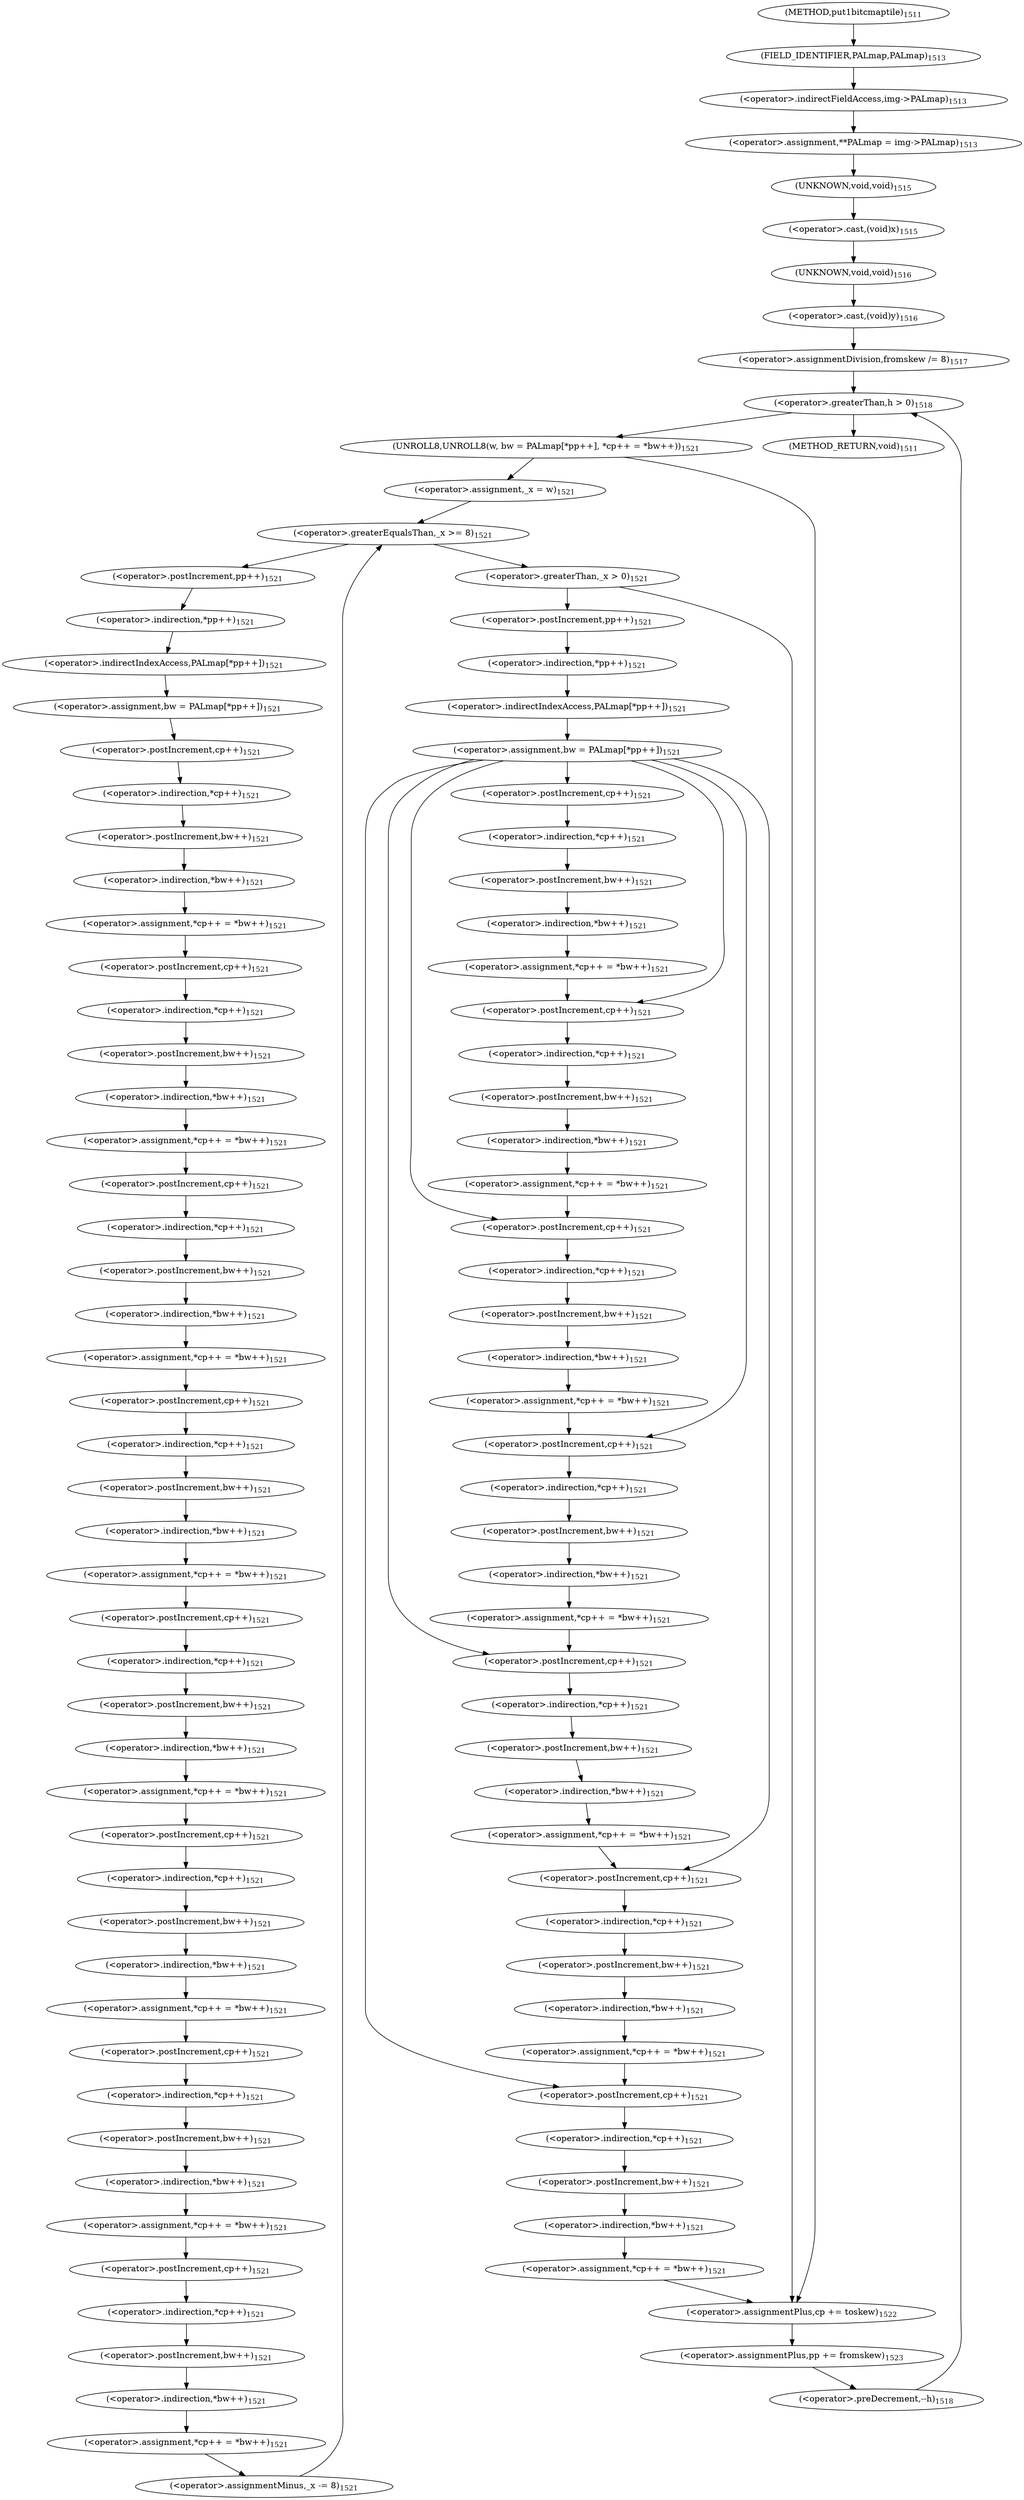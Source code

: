 digraph "put1bitcmaptile" {  
"49644" [label = <(&lt;operator&gt;.assignment,**PALmap = img-&gt;PALmap)<SUB>1513</SUB>> ]
"49649" [label = <(&lt;operator&gt;.cast,(void)x)<SUB>1515</SUB>> ]
"49652" [label = <(&lt;operator&gt;.cast,(void)y)<SUB>1516</SUB>> ]
"49655" [label = <(&lt;operator&gt;.assignmentDivision,fromskew /= 8)<SUB>1517</SUB>> ]
"49646" [label = <(&lt;operator&gt;.indirectFieldAccess,img-&gt;PALmap)<SUB>1513</SUB>> ]
"49650" [label = <(UNKNOWN,void,void)<SUB>1515</SUB>> ]
"49653" [label = <(UNKNOWN,void,void)<SUB>1516</SUB>> ]
"49660" [label = <(&lt;operator&gt;.greaterThan,h &gt; 0)<SUB>1518</SUB>> ]
"49663" [label = <(&lt;operator&gt;.preDecrement,--h)<SUB>1518</SUB>> ]
"49648" [label = <(FIELD_IDENTIFIER,PALmap,PALmap)<SUB>1513</SUB>> ]
"49667" [label = <(UNROLL8,UNROLL8(w, bw = PALmap[*pp++], *cp++ = *bw++))<SUB>1521</SUB>> ]
"49825" [label = <(&lt;operator&gt;.assignmentPlus,cp += toskew)<SUB>1522</SUB>> ]
"49828" [label = <(&lt;operator&gt;.assignmentPlus,pp += fromskew)<SUB>1523</SUB>> ]
"49677" [label = <(&lt;operator&gt;.greaterEqualsThan,_x &gt;= 8)<SUB>1521</SUB>> ]
"49680" [label = <(&lt;operator&gt;.assignmentMinus,_x -= 8)<SUB>1521</SUB>> ]
"49748" [label = <(&lt;operator&gt;.greaterThan,_x &gt; 0)<SUB>1521</SUB>> ]
"49674" [label = <(&lt;operator&gt;.assignment,_x = w)<SUB>1521</SUB>> ]
"49684" [label = <(&lt;operator&gt;.assignment,bw = PALmap[*pp++])<SUB>1521</SUB>> ]
"49691" [label = <(&lt;operator&gt;.assignment,*cp++ = *bw++)<SUB>1521</SUB>> ]
"49698" [label = <(&lt;operator&gt;.assignment,*cp++ = *bw++)<SUB>1521</SUB>> ]
"49705" [label = <(&lt;operator&gt;.assignment,*cp++ = *bw++)<SUB>1521</SUB>> ]
"49712" [label = <(&lt;operator&gt;.assignment,*cp++ = *bw++)<SUB>1521</SUB>> ]
"49719" [label = <(&lt;operator&gt;.assignment,*cp++ = *bw++)<SUB>1521</SUB>> ]
"49726" [label = <(&lt;operator&gt;.assignment,*cp++ = *bw++)<SUB>1521</SUB>> ]
"49733" [label = <(&lt;operator&gt;.assignment,*cp++ = *bw++)<SUB>1521</SUB>> ]
"49740" [label = <(&lt;operator&gt;.assignment,*cp++ = *bw++)<SUB>1521</SUB>> ]
"49752" [label = <(&lt;operator&gt;.assignment,bw = PALmap[*pp++])<SUB>1521</SUB>> ]
"49686" [label = <(&lt;operator&gt;.indirectIndexAccess,PALmap[*pp++])<SUB>1521</SUB>> ]
"49692" [label = <(&lt;operator&gt;.indirection,*cp++)<SUB>1521</SUB>> ]
"49695" [label = <(&lt;operator&gt;.indirection,*bw++)<SUB>1521</SUB>> ]
"49699" [label = <(&lt;operator&gt;.indirection,*cp++)<SUB>1521</SUB>> ]
"49702" [label = <(&lt;operator&gt;.indirection,*bw++)<SUB>1521</SUB>> ]
"49706" [label = <(&lt;operator&gt;.indirection,*cp++)<SUB>1521</SUB>> ]
"49709" [label = <(&lt;operator&gt;.indirection,*bw++)<SUB>1521</SUB>> ]
"49713" [label = <(&lt;operator&gt;.indirection,*cp++)<SUB>1521</SUB>> ]
"49716" [label = <(&lt;operator&gt;.indirection,*bw++)<SUB>1521</SUB>> ]
"49720" [label = <(&lt;operator&gt;.indirection,*cp++)<SUB>1521</SUB>> ]
"49723" [label = <(&lt;operator&gt;.indirection,*bw++)<SUB>1521</SUB>> ]
"49727" [label = <(&lt;operator&gt;.indirection,*cp++)<SUB>1521</SUB>> ]
"49730" [label = <(&lt;operator&gt;.indirection,*bw++)<SUB>1521</SUB>> ]
"49734" [label = <(&lt;operator&gt;.indirection,*cp++)<SUB>1521</SUB>> ]
"49737" [label = <(&lt;operator&gt;.indirection,*bw++)<SUB>1521</SUB>> ]
"49741" [label = <(&lt;operator&gt;.indirection,*cp++)<SUB>1521</SUB>> ]
"49744" [label = <(&lt;operator&gt;.indirection,*bw++)<SUB>1521</SUB>> ]
"49754" [label = <(&lt;operator&gt;.indirectIndexAccess,PALmap[*pp++])<SUB>1521</SUB>> ]
"49688" [label = <(&lt;operator&gt;.indirection,*pp++)<SUB>1521</SUB>> ]
"49693" [label = <(&lt;operator&gt;.postIncrement,cp++)<SUB>1521</SUB>> ]
"49696" [label = <(&lt;operator&gt;.postIncrement,bw++)<SUB>1521</SUB>> ]
"49700" [label = <(&lt;operator&gt;.postIncrement,cp++)<SUB>1521</SUB>> ]
"49703" [label = <(&lt;operator&gt;.postIncrement,bw++)<SUB>1521</SUB>> ]
"49707" [label = <(&lt;operator&gt;.postIncrement,cp++)<SUB>1521</SUB>> ]
"49710" [label = <(&lt;operator&gt;.postIncrement,bw++)<SUB>1521</SUB>> ]
"49714" [label = <(&lt;operator&gt;.postIncrement,cp++)<SUB>1521</SUB>> ]
"49717" [label = <(&lt;operator&gt;.postIncrement,bw++)<SUB>1521</SUB>> ]
"49721" [label = <(&lt;operator&gt;.postIncrement,cp++)<SUB>1521</SUB>> ]
"49724" [label = <(&lt;operator&gt;.postIncrement,bw++)<SUB>1521</SUB>> ]
"49728" [label = <(&lt;operator&gt;.postIncrement,cp++)<SUB>1521</SUB>> ]
"49731" [label = <(&lt;operator&gt;.postIncrement,bw++)<SUB>1521</SUB>> ]
"49735" [label = <(&lt;operator&gt;.postIncrement,cp++)<SUB>1521</SUB>> ]
"49738" [label = <(&lt;operator&gt;.postIncrement,bw++)<SUB>1521</SUB>> ]
"49742" [label = <(&lt;operator&gt;.postIncrement,cp++)<SUB>1521</SUB>> ]
"49745" [label = <(&lt;operator&gt;.postIncrement,bw++)<SUB>1521</SUB>> ]
"49756" [label = <(&lt;operator&gt;.indirection,*pp++)<SUB>1521</SUB>> ]
"49764" [label = <(&lt;operator&gt;.assignment,*cp++ = *bw++)<SUB>1521</SUB>> ]
"49773" [label = <(&lt;operator&gt;.assignment,*cp++ = *bw++)<SUB>1521</SUB>> ]
"49782" [label = <(&lt;operator&gt;.assignment,*cp++ = *bw++)<SUB>1521</SUB>> ]
"49791" [label = <(&lt;operator&gt;.assignment,*cp++ = *bw++)<SUB>1521</SUB>> ]
"49800" [label = <(&lt;operator&gt;.assignment,*cp++ = *bw++)<SUB>1521</SUB>> ]
"49809" [label = <(&lt;operator&gt;.assignment,*cp++ = *bw++)<SUB>1521</SUB>> ]
"49818" [label = <(&lt;operator&gt;.assignment,*cp++ = *bw++)<SUB>1521</SUB>> ]
"49689" [label = <(&lt;operator&gt;.postIncrement,pp++)<SUB>1521</SUB>> ]
"49757" [label = <(&lt;operator&gt;.postIncrement,pp++)<SUB>1521</SUB>> ]
"49765" [label = <(&lt;operator&gt;.indirection,*cp++)<SUB>1521</SUB>> ]
"49768" [label = <(&lt;operator&gt;.indirection,*bw++)<SUB>1521</SUB>> ]
"49774" [label = <(&lt;operator&gt;.indirection,*cp++)<SUB>1521</SUB>> ]
"49777" [label = <(&lt;operator&gt;.indirection,*bw++)<SUB>1521</SUB>> ]
"49783" [label = <(&lt;operator&gt;.indirection,*cp++)<SUB>1521</SUB>> ]
"49786" [label = <(&lt;operator&gt;.indirection,*bw++)<SUB>1521</SUB>> ]
"49792" [label = <(&lt;operator&gt;.indirection,*cp++)<SUB>1521</SUB>> ]
"49795" [label = <(&lt;operator&gt;.indirection,*bw++)<SUB>1521</SUB>> ]
"49801" [label = <(&lt;operator&gt;.indirection,*cp++)<SUB>1521</SUB>> ]
"49804" [label = <(&lt;operator&gt;.indirection,*bw++)<SUB>1521</SUB>> ]
"49810" [label = <(&lt;operator&gt;.indirection,*cp++)<SUB>1521</SUB>> ]
"49813" [label = <(&lt;operator&gt;.indirection,*bw++)<SUB>1521</SUB>> ]
"49819" [label = <(&lt;operator&gt;.indirection,*cp++)<SUB>1521</SUB>> ]
"49822" [label = <(&lt;operator&gt;.indirection,*bw++)<SUB>1521</SUB>> ]
"49766" [label = <(&lt;operator&gt;.postIncrement,cp++)<SUB>1521</SUB>> ]
"49769" [label = <(&lt;operator&gt;.postIncrement,bw++)<SUB>1521</SUB>> ]
"49775" [label = <(&lt;operator&gt;.postIncrement,cp++)<SUB>1521</SUB>> ]
"49778" [label = <(&lt;operator&gt;.postIncrement,bw++)<SUB>1521</SUB>> ]
"49784" [label = <(&lt;operator&gt;.postIncrement,cp++)<SUB>1521</SUB>> ]
"49787" [label = <(&lt;operator&gt;.postIncrement,bw++)<SUB>1521</SUB>> ]
"49793" [label = <(&lt;operator&gt;.postIncrement,cp++)<SUB>1521</SUB>> ]
"49796" [label = <(&lt;operator&gt;.postIncrement,bw++)<SUB>1521</SUB>> ]
"49802" [label = <(&lt;operator&gt;.postIncrement,cp++)<SUB>1521</SUB>> ]
"49805" [label = <(&lt;operator&gt;.postIncrement,bw++)<SUB>1521</SUB>> ]
"49811" [label = <(&lt;operator&gt;.postIncrement,cp++)<SUB>1521</SUB>> ]
"49814" [label = <(&lt;operator&gt;.postIncrement,bw++)<SUB>1521</SUB>> ]
"49820" [label = <(&lt;operator&gt;.postIncrement,cp++)<SUB>1521</SUB>> ]
"49823" [label = <(&lt;operator&gt;.postIncrement,bw++)<SUB>1521</SUB>> ]
"49632" [label = <(METHOD,put1bitcmaptile)<SUB>1511</SUB>> ]
"49831" [label = <(METHOD_RETURN,void)<SUB>1511</SUB>> ]
  "49644" -> "49650" 
  "49649" -> "49653" 
  "49652" -> "49655" 
  "49655" -> "49660" 
  "49646" -> "49644" 
  "49650" -> "49649" 
  "49653" -> "49652" 
  "49660" -> "49831" 
  "49660" -> "49667" 
  "49663" -> "49660" 
  "49648" -> "49646" 
  "49667" -> "49674" 
  "49667" -> "49825" 
  "49825" -> "49828" 
  "49828" -> "49663" 
  "49677" -> "49689" 
  "49677" -> "49748" 
  "49680" -> "49677" 
  "49748" -> "49757" 
  "49748" -> "49825" 
  "49674" -> "49677" 
  "49684" -> "49693" 
  "49691" -> "49700" 
  "49698" -> "49707" 
  "49705" -> "49714" 
  "49712" -> "49721" 
  "49719" -> "49728" 
  "49726" -> "49735" 
  "49733" -> "49742" 
  "49740" -> "49680" 
  "49752" -> "49766" 
  "49752" -> "49775" 
  "49752" -> "49784" 
  "49752" -> "49793" 
  "49752" -> "49802" 
  "49752" -> "49811" 
  "49752" -> "49820" 
  "49686" -> "49684" 
  "49692" -> "49696" 
  "49695" -> "49691" 
  "49699" -> "49703" 
  "49702" -> "49698" 
  "49706" -> "49710" 
  "49709" -> "49705" 
  "49713" -> "49717" 
  "49716" -> "49712" 
  "49720" -> "49724" 
  "49723" -> "49719" 
  "49727" -> "49731" 
  "49730" -> "49726" 
  "49734" -> "49738" 
  "49737" -> "49733" 
  "49741" -> "49745" 
  "49744" -> "49740" 
  "49754" -> "49752" 
  "49688" -> "49686" 
  "49693" -> "49692" 
  "49696" -> "49695" 
  "49700" -> "49699" 
  "49703" -> "49702" 
  "49707" -> "49706" 
  "49710" -> "49709" 
  "49714" -> "49713" 
  "49717" -> "49716" 
  "49721" -> "49720" 
  "49724" -> "49723" 
  "49728" -> "49727" 
  "49731" -> "49730" 
  "49735" -> "49734" 
  "49738" -> "49737" 
  "49742" -> "49741" 
  "49745" -> "49744" 
  "49756" -> "49754" 
  "49764" -> "49775" 
  "49773" -> "49784" 
  "49782" -> "49793" 
  "49791" -> "49802" 
  "49800" -> "49811" 
  "49809" -> "49820" 
  "49818" -> "49825" 
  "49689" -> "49688" 
  "49757" -> "49756" 
  "49765" -> "49769" 
  "49768" -> "49764" 
  "49774" -> "49778" 
  "49777" -> "49773" 
  "49783" -> "49787" 
  "49786" -> "49782" 
  "49792" -> "49796" 
  "49795" -> "49791" 
  "49801" -> "49805" 
  "49804" -> "49800" 
  "49810" -> "49814" 
  "49813" -> "49809" 
  "49819" -> "49823" 
  "49822" -> "49818" 
  "49766" -> "49765" 
  "49769" -> "49768" 
  "49775" -> "49774" 
  "49778" -> "49777" 
  "49784" -> "49783" 
  "49787" -> "49786" 
  "49793" -> "49792" 
  "49796" -> "49795" 
  "49802" -> "49801" 
  "49805" -> "49804" 
  "49811" -> "49810" 
  "49814" -> "49813" 
  "49820" -> "49819" 
  "49823" -> "49822" 
  "49632" -> "49648" 
}
